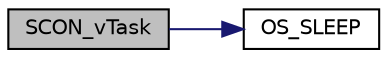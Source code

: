 digraph "SCON_vTask"
{
  edge [fontname="Helvetica",fontsize="10",labelfontname="Helvetica",labelfontsize="10"];
  node [fontname="Helvetica",fontsize="10",shape=record];
  rankdir="LR";
  Node1 [label="SCON_vTask",height=0.2,width=0.4,color="black", fillcolor="grey75", style="filled", fontcolor="black"];
  Node1 -> Node2 [color="midnightblue",fontsize="10",style="solid",fontname="Helvetica"];
  Node2 [label="OS_SLEEP",height=0.2,width=0.4,color="black", fillcolor="white", style="filled",URL="$main___s_o_8c.html#a650dfb551ee93c4ea285725decf04dff"];
}
